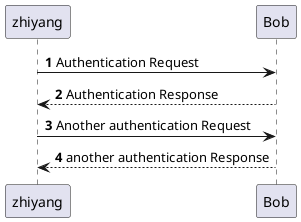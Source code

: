 @startuml
'https://plantuml.com/sequence-diagram

autonumber

zhiyang -> Bob: Authentication Request
Bob --> zhiyang: Authentication Response

zhiyang -> Bob: Another authentication Request
zhiyang <-- Bob: another authentication Response

@enduml
